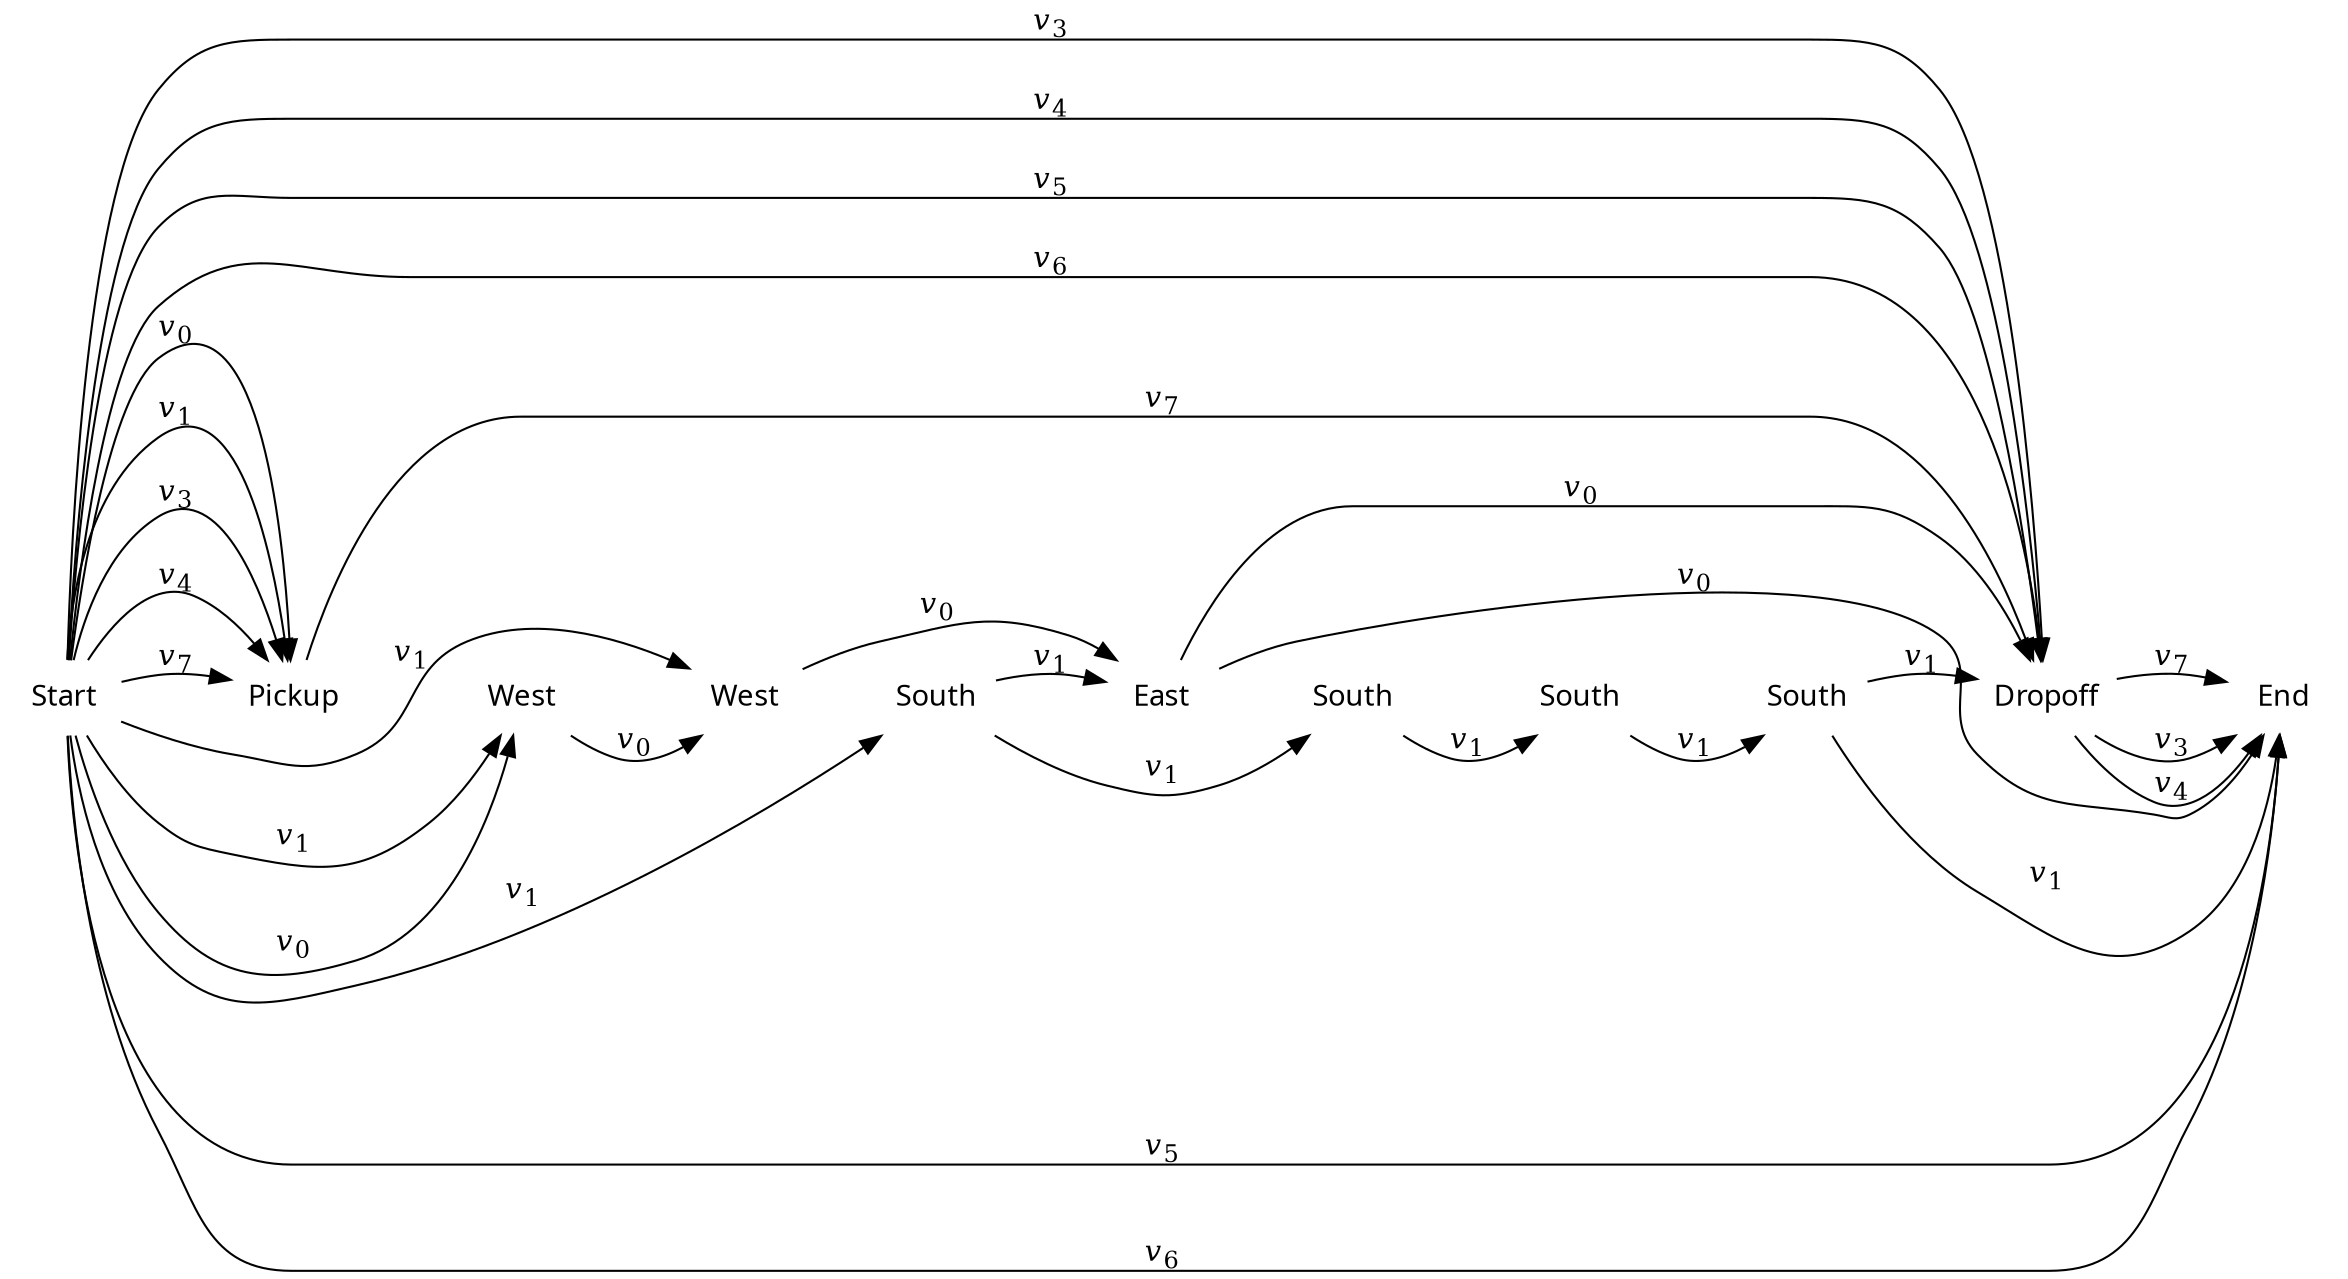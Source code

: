 digraph cat {
rankdir=LR
node [shape=plaintext]
edge [arrowhead=normal]

0 [label="Start",fontname="sans"]
1 [label="Pickup",fontname="sans"]
2 [label="West",fontname="sans"]
3 [label="West",fontname="sans"]
4 [label="South",fontname="sans"]
5 [label="East",fontname="sans"]
6 [label="South",fontname="sans"]
7 [label="South",fontname="sans"]
8 [label="South",fontname="sans"]
9 [label="Dropoff",fontname="sans"]
10 [label="End",fontname="sans"]

0 -> 1 [label=<<i>v</i><sub>0</sub>>]
0 -> 2 [label=<<i>v</i><sub>0</sub>>]
0 -> 1 [label=<<i>v</i><sub>1</sub>>]
0 -> 2 [label=<<i>v</i><sub>1</sub>>]
0 -> 3 [label=<<i>v</i><sub>1</sub>>]
0 -> 4 [label=<<i>v</i><sub>1</sub>>]
0 -> 1 [label=<<i>v</i><sub>3</sub>>]
0 -> 9 [label=<<i>v</i><sub>3</sub>>]
0 -> 1 [label=<<i>v</i><sub>4</sub>>]
0 -> 9 [label=<<i>v</i><sub>4</sub>>]
0 -> 9 [label=<<i>v</i><sub>5</sub>>]
0 -> 10 [label=<<i>v</i><sub>5</sub>>]
0 -> 9 [label=<<i>v</i><sub>6</sub>>]
0 -> 10 [label=<<i>v</i><sub>6</sub>>]
0 -> 1 [label=<<i>v</i><sub>7</sub>>]
1 -> 9 [label=<<i>v</i><sub>7</sub>>]
2 -> 3 [label=<<i>v</i><sub>0</sub>>]
3 -> 5 [label=<<i>v</i><sub>0</sub>>]
4 -> 5 [label=<<i>v</i><sub>1</sub>>]
4 -> 6 [label=<<i>v</i><sub>1</sub>>]
5 -> 9 [label=<<i>v</i><sub>0</sub>>]
5 -> 10 [label=<<i>v</i><sub>0</sub>>]
6 -> 7 [label=<<i>v</i><sub>1</sub>>]
7 -> 8 [label=<<i>v</i><sub>1</sub>>]
8 -> 9 [label=<<i>v</i><sub>1</sub>>]
8 -> 10 [label=<<i>v</i><sub>1</sub>>]
9 -> 10 [label=<<i>v</i><sub>3</sub>>]
9 -> 10 [label=<<i>v</i><sub>4</sub>>]
9 -> 10 [label=<<i>v</i><sub>7</sub>>]

# To line up the actions
0 -> 1 [weight=100,style=invis]
1 -> 2 [weight=100,style=invis]
2 -> 3 [weight=100,style=invis]
3 -> 4 [weight=100,style=invis]
4 -> 5 [weight=100,style=invis]
5 -> 6 [weight=100,style=invis]
6 -> 7 [weight=100,style=invis]
7 -> 8 [weight=100,style=invis]
8 -> 9 [weight=100,style=invis]
9 -> 10 [weight=100,style=invis]
}
